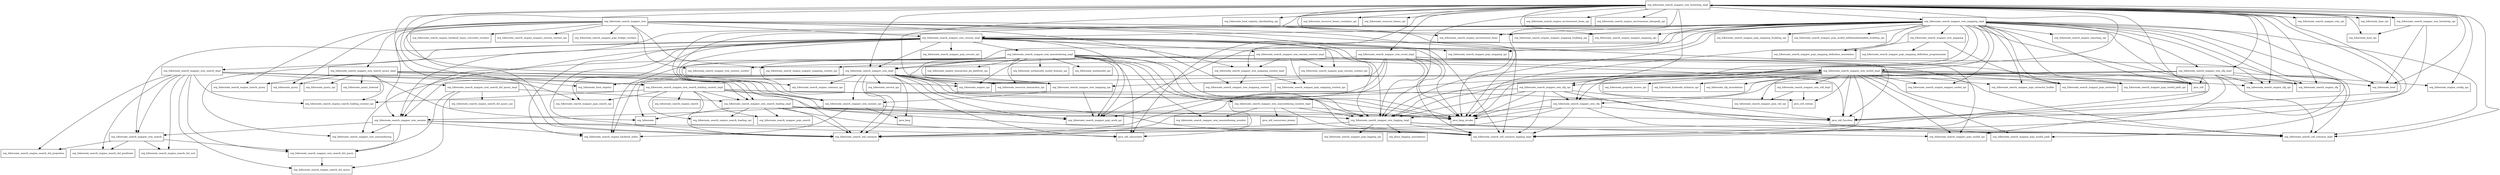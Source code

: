 digraph hibernate_search_mapper_orm_6_0_0_Alpha6_package_dependencies {
  node [shape = box, fontsize=10.0];
  org_hibernate_search_mapper_orm -> java_lang_invoke;
  org_hibernate_search_mapper_orm -> java_util;
  org_hibernate_search_mapper_orm -> org_hibernate_query;
  org_hibernate_search_mapper_orm -> org_hibernate_search_engine_backend_types_converter_runtime;
  org_hibernate_search_mapper_orm -> org_hibernate_search_engine_mapper_mapping_context_spi;
  org_hibernate_search_mapper_orm -> org_hibernate_search_engine_mapper_session_context_spi;
  org_hibernate_search_mapper_orm -> org_hibernate_search_engine_search_query;
  org_hibernate_search_mapper_orm -> org_hibernate_search_mapper_orm_logging_impl;
  org_hibernate_search_mapper_orm -> org_hibernate_search_mapper_orm_mapping_context;
  org_hibernate_search_mapper_orm -> org_hibernate_search_mapper_orm_search_query_impl;
  org_hibernate_search_mapper_orm -> org_hibernate_search_mapper_orm_session;
  org_hibernate_search_mapper_orm -> org_hibernate_search_mapper_orm_session_context;
  org_hibernate_search_mapper_orm -> org_hibernate_search_mapper_orm_session_impl;
  org_hibernate_search_mapper_orm -> org_hibernate_search_mapper_pojo_bridge_runtime;
  org_hibernate_search_mapper_orm -> org_hibernate_search_util_common;
  org_hibernate_search_mapper_orm -> org_hibernate_search_util_common_logging_impl;
  org_hibernate_search_mapper_orm_bootstrap_impl -> java_lang_invoke;
  org_hibernate_search_mapper_orm_bootstrap_impl -> java_util;
  org_hibernate_search_mapper_orm_bootstrap_impl -> java_util_concurrent;
  org_hibernate_search_mapper_orm_bootstrap_impl -> java_util_function;
  org_hibernate_search_mapper_orm_bootstrap_impl -> org_hibernate_boot;
  org_hibernate_search_mapper_orm_bootstrap_impl -> org_hibernate_boot_registry;
  org_hibernate_search_mapper_orm_bootstrap_impl -> org_hibernate_boot_registry_classloading_spi;
  org_hibernate_search_mapper_orm_bootstrap_impl -> org_hibernate_boot_spi;
  org_hibernate_search_mapper_orm_bootstrap_impl -> org_hibernate_engine_config_spi;
  org_hibernate_search_mapper_orm_bootstrap_impl -> org_hibernate_resource_beans_container_spi;
  org_hibernate_search_mapper_orm_bootstrap_impl -> org_hibernate_resource_beans_spi;
  org_hibernate_search_mapper_orm_bootstrap_impl -> org_hibernate_search_engine_cfg;
  org_hibernate_search_mapper_orm_bootstrap_impl -> org_hibernate_search_engine_cfg_spi;
  org_hibernate_search_mapper_orm_bootstrap_impl -> org_hibernate_search_engine_common_spi;
  org_hibernate_search_mapper_orm_bootstrap_impl -> org_hibernate_search_engine_environment_bean;
  org_hibernate_search_mapper_orm_bootstrap_impl -> org_hibernate_search_engine_environment_bean_spi;
  org_hibernate_search_mapper_orm_bootstrap_impl -> org_hibernate_search_engine_environment_classpath_spi;
  org_hibernate_search_mapper_orm_bootstrap_impl -> org_hibernate_search_engine_mapper_mapping_building_spi;
  org_hibernate_search_mapper_orm_bootstrap_impl -> org_hibernate_search_engine_mapper_mapping_spi;
  org_hibernate_search_mapper_orm_bootstrap_impl -> org_hibernate_search_mapper_orm_bootstrap_spi;
  org_hibernate_search_mapper_orm_bootstrap_impl -> org_hibernate_search_mapper_orm_cfg;
  org_hibernate_search_mapper_orm_bootstrap_impl -> org_hibernate_search_mapper_orm_cfg_impl;
  org_hibernate_search_mapper_orm_bootstrap_impl -> org_hibernate_search_mapper_orm_cfg_spi;
  org_hibernate_search_mapper_orm_bootstrap_impl -> org_hibernate_search_mapper_orm_event_impl;
  org_hibernate_search_mapper_orm_bootstrap_impl -> org_hibernate_search_mapper_orm_impl;
  org_hibernate_search_mapper_orm_bootstrap_impl -> org_hibernate_search_mapper_orm_logging_impl;
  org_hibernate_search_mapper_orm_bootstrap_impl -> org_hibernate_search_mapper_orm_mapping_impl;
  org_hibernate_search_mapper_orm_bootstrap_impl -> org_hibernate_search_mapper_orm_mapping_spi;
  org_hibernate_search_mapper_orm_bootstrap_impl -> org_hibernate_search_mapper_orm_spi;
  org_hibernate_search_mapper_orm_bootstrap_impl -> org_hibernate_search_util_common;
  org_hibernate_search_mapper_orm_bootstrap_impl -> org_hibernate_search_util_common_impl;
  org_hibernate_search_mapper_orm_bootstrap_impl -> org_hibernate_search_util_common_logging_impl;
  org_hibernate_search_mapper_orm_bootstrap_impl -> org_hibernate_type_spi;
  org_hibernate_search_mapper_orm_bootstrap_spi -> java_util_function;
  org_hibernate_search_mapper_orm_bootstrap_spi -> org_hibernate_boot;
  org_hibernate_search_mapper_orm_bootstrap_spi -> org_hibernate_boot_spi;
  org_hibernate_search_mapper_orm_bootstrap_spi -> org_hibernate_search_mapper_orm_bootstrap_impl;
  org_hibernate_search_mapper_orm_cfg -> java_lang_invoke;
  org_hibernate_search_mapper_orm_cfg -> java_util_function;
  org_hibernate_search_mapper_orm_cfg -> org_hibernate_search_mapper_orm_logging_impl;
  org_hibernate_search_mapper_orm_cfg -> org_hibernate_search_util_common;
  org_hibernate_search_mapper_orm_cfg -> org_hibernate_search_util_common_impl;
  org_hibernate_search_mapper_orm_cfg -> org_hibernate_search_util_common_logging_impl;
  org_hibernate_search_mapper_orm_cfg_impl -> java_lang_invoke;
  org_hibernate_search_mapper_orm_cfg_impl -> java_util;
  org_hibernate_search_mapper_orm_cfg_impl -> org_hibernate_engine_config_spi;
  org_hibernate_search_mapper_orm_cfg_impl -> org_hibernate_search_engine_cfg;
  org_hibernate_search_mapper_orm_cfg_impl -> org_hibernate_search_engine_cfg_spi;
  org_hibernate_search_mapper_orm_cfg_impl -> org_hibernate_search_mapper_orm_cfg;
  org_hibernate_search_mapper_orm_cfg_impl -> org_hibernate_search_mapper_orm_logging_impl;
  org_hibernate_search_mapper_orm_cfg_impl -> org_hibernate_search_util_common_impl;
  org_hibernate_search_mapper_orm_cfg_impl -> org_hibernate_search_util_common_logging_impl;
  org_hibernate_search_mapper_orm_cfg_spi -> java_lang_invoke;
  org_hibernate_search_mapper_orm_cfg_spi -> java_util_function;
  org_hibernate_search_mapper_orm_cfg_spi -> org_hibernate_search_mapper_orm_cfg;
  org_hibernate_search_mapper_orm_cfg_spi -> org_hibernate_search_mapper_orm_logging_impl;
  org_hibernate_search_mapper_orm_cfg_spi -> org_hibernate_search_util_common;
  org_hibernate_search_mapper_orm_cfg_spi -> org_hibernate_search_util_common_impl;
  org_hibernate_search_mapper_orm_cfg_spi -> org_hibernate_search_util_common_logging_impl;
  org_hibernate_search_mapper_orm_event_impl -> java_lang_invoke;
  org_hibernate_search_mapper_orm_event_impl -> java_util_concurrent;
  org_hibernate_search_mapper_orm_event_impl -> java_util_function;
  org_hibernate_search_mapper_orm_event_impl -> org_hibernate_search_mapper_orm_impl;
  org_hibernate_search_mapper_orm_event_impl -> org_hibernate_search_mapper_orm_logging_impl;
  org_hibernate_search_mapper_orm_event_impl -> org_hibernate_search_mapper_orm_mapping_spi;
  org_hibernate_search_mapper_orm_event_impl -> org_hibernate_search_mapper_pojo_work_spi;
  org_hibernate_search_mapper_orm_event_impl -> org_hibernate_search_util_common_impl;
  org_hibernate_search_mapper_orm_event_impl -> org_hibernate_search_util_common_logging_impl;
  org_hibernate_search_mapper_orm_impl -> java_lang;
  org_hibernate_search_mapper_orm_impl -> java_lang_invoke;
  org_hibernate_search_mapper_orm_impl -> java_util_concurrent;
  org_hibernate_search_mapper_orm_impl -> org_hibernate;
  org_hibernate_search_mapper_orm_impl -> org_hibernate_boot_registry;
  org_hibernate_search_mapper_orm_impl -> org_hibernate_engine_spi;
  org_hibernate_search_mapper_orm_impl -> org_hibernate_resource_transaction_spi;
  org_hibernate_search_mapper_orm_impl -> org_hibernate_search_engine_backend_index;
  org_hibernate_search_mapper_orm_impl -> org_hibernate_search_engine_common_spi;
  org_hibernate_search_mapper_orm_impl -> org_hibernate_search_mapper_orm_logging_impl;
  org_hibernate_search_mapper_orm_impl -> org_hibernate_search_mapper_orm_mapping_spi;
  org_hibernate_search_mapper_orm_impl -> org_hibernate_search_mapper_orm_session;
  org_hibernate_search_mapper_orm_impl -> org_hibernate_search_mapper_orm_session_spi;
  org_hibernate_search_mapper_orm_impl -> org_hibernate_search_mapper_pojo_work_spi;
  org_hibernate_search_mapper_orm_impl -> org_hibernate_search_util_common;
  org_hibernate_search_mapper_orm_impl -> org_hibernate_search_util_common_logging_impl;
  org_hibernate_search_mapper_orm_impl -> org_hibernate_service_spi;
  org_hibernate_search_mapper_orm_logging_impl -> org_hibernate_search_mapper_pojo_logging_spi;
  org_hibernate_search_mapper_orm_logging_impl -> org_hibernate_search_mapper_pojo_model_path;
  org_hibernate_search_mapper_orm_logging_impl -> org_hibernate_search_mapper_pojo_model_spi;
  org_hibernate_search_mapper_orm_logging_impl -> org_hibernate_search_util_common;
  org_hibernate_search_mapper_orm_logging_impl -> org_hibernate_search_util_common_logging_impl;
  org_hibernate_search_mapper_orm_logging_impl -> org_jboss_logging_annotations;
  org_hibernate_search_mapper_orm_mapping -> org_hibernate_search_mapper_pojo_extractor;
  org_hibernate_search_mapper_orm_mapping -> org_hibernate_search_mapper_pojo_mapping_definition_annotation;
  org_hibernate_search_mapper_orm_mapping -> org_hibernate_search_mapper_pojo_mapping_definition_programmatic;
  org_hibernate_search_mapper_orm_mapping_context_impl -> org_hibernate_search_mapper_orm_mapping_context;
  org_hibernate_search_mapper_orm_mapping_context_impl -> org_hibernate_search_mapper_pojo_mapping_context_spi;
  org_hibernate_search_mapper_orm_mapping_impl -> java_lang_invoke;
  org_hibernate_search_mapper_orm_mapping_impl -> java_util;
  org_hibernate_search_mapper_orm_mapping_impl -> java_util_function;
  org_hibernate_search_mapper_orm_mapping_impl -> java_util_stream;
  org_hibernate_search_mapper_orm_mapping_impl -> org_hibernate_boot;
  org_hibernate_search_mapper_orm_mapping_impl -> org_hibernate_search_engine_cfg;
  org_hibernate_search_mapper_orm_mapping_impl -> org_hibernate_search_engine_cfg_spi;
  org_hibernate_search_mapper_orm_mapping_impl -> org_hibernate_search_engine_environment_bean;
  org_hibernate_search_mapper_orm_mapping_impl -> org_hibernate_search_engine_mapper_mapping_building_spi;
  org_hibernate_search_mapper_orm_mapping_impl -> org_hibernate_search_engine_mapper_mapping_spi;
  org_hibernate_search_mapper_orm_mapping_impl -> org_hibernate_search_engine_mapper_model_spi;
  org_hibernate_search_mapper_orm_mapping_impl -> org_hibernate_search_engine_reporting_spi;
  org_hibernate_search_mapper_orm_mapping_impl -> org_hibernate_search_mapper_orm_cfg;
  org_hibernate_search_mapper_orm_mapping_impl -> org_hibernate_search_mapper_orm_cfg_impl;
  org_hibernate_search_mapper_orm_mapping_impl -> org_hibernate_search_mapper_orm_logging_impl;
  org_hibernate_search_mapper_orm_mapping_impl -> org_hibernate_search_mapper_orm_mapping;
  org_hibernate_search_mapper_orm_mapping_impl -> org_hibernate_search_mapper_orm_mapping_context_impl;
  org_hibernate_search_mapper_orm_mapping_impl -> org_hibernate_search_mapper_orm_mapping_spi;
  org_hibernate_search_mapper_orm_mapping_impl -> org_hibernate_search_mapper_orm_model_impl;
  org_hibernate_search_mapper_orm_mapping_impl -> org_hibernate_search_mapper_orm_session;
  org_hibernate_search_mapper_orm_mapping_impl -> org_hibernate_search_mapper_orm_session_impl;
  org_hibernate_search_mapper_orm_mapping_impl -> org_hibernate_search_mapper_orm_session_spi;
  org_hibernate_search_mapper_orm_mapping_impl -> org_hibernate_search_mapper_pojo_extractor;
  org_hibernate_search_mapper_orm_mapping_impl -> org_hibernate_search_mapper_pojo_extractor_builtin;
  org_hibernate_search_mapper_orm_mapping_impl -> org_hibernate_search_mapper_pojo_mapping_building_spi;
  org_hibernate_search_mapper_orm_mapping_impl -> org_hibernate_search_mapper_pojo_mapping_definition_annotation;
  org_hibernate_search_mapper_orm_mapping_impl -> org_hibernate_search_mapper_pojo_mapping_spi;
  org_hibernate_search_mapper_orm_mapping_impl -> org_hibernate_search_mapper_pojo_model_additionalmetadata_building_spi;
  org_hibernate_search_mapper_orm_mapping_impl -> org_hibernate_search_mapper_pojo_model_path;
  org_hibernate_search_mapper_orm_mapping_impl -> org_hibernate_search_mapper_pojo_model_path_spi;
  org_hibernate_search_mapper_orm_mapping_impl -> org_hibernate_search_mapper_pojo_model_spi;
  org_hibernate_search_mapper_orm_mapping_impl -> org_hibernate_search_mapper_pojo_work_spi;
  org_hibernate_search_mapper_orm_mapping_impl -> org_hibernate_search_util_common;
  org_hibernate_search_mapper_orm_mapping_impl -> org_hibernate_search_util_common_impl;
  org_hibernate_search_mapper_orm_mapping_impl -> org_hibernate_search_util_common_logging_impl;
  org_hibernate_search_mapper_orm_mapping_spi -> org_hibernate_search_mapper_orm_session_spi;
  org_hibernate_search_mapper_orm_mapping_spi -> org_hibernate_search_mapper_pojo_work_spi;
  org_hibernate_search_mapper_orm_massindexing_impl -> java_lang_invoke;
  org_hibernate_search_mapper_orm_massindexing_impl -> java_util_concurrent;
  org_hibernate_search_mapper_orm_massindexing_impl -> java_util_function;
  org_hibernate_search_mapper_orm_massindexing_impl -> org_hibernate_engine_spi;
  org_hibernate_search_mapper_orm_massindexing_impl -> org_hibernate_engine_transaction_jta_platform_spi;
  org_hibernate_search_mapper_orm_massindexing_impl -> org_hibernate_metamodel_model_domain_spi;
  org_hibernate_search_mapper_orm_massindexing_impl -> org_hibernate_metamodel_spi;
  org_hibernate_search_mapper_orm_massindexing_impl -> org_hibernate_resource_transaction_spi;
  org_hibernate_search_mapper_orm_massindexing_impl -> org_hibernate_search_engine_backend_index;
  org_hibernate_search_mapper_orm_massindexing_impl -> org_hibernate_search_mapper_orm_impl;
  org_hibernate_search_mapper_orm_massindexing_impl -> org_hibernate_search_mapper_orm_logging_impl;
  org_hibernate_search_mapper_orm_massindexing_impl -> org_hibernate_search_mapper_orm_mapping_spi;
  org_hibernate_search_mapper_orm_massindexing_impl -> org_hibernate_search_mapper_orm_massindexing;
  org_hibernate_search_mapper_orm_massindexing_impl -> org_hibernate_search_mapper_orm_massindexing_monitor;
  org_hibernate_search_mapper_orm_massindexing_impl -> org_hibernate_search_mapper_orm_massindexing_monitor_impl;
  org_hibernate_search_mapper_orm_massindexing_impl -> org_hibernate_search_mapper_orm_session_spi;
  org_hibernate_search_mapper_orm_massindexing_impl -> org_hibernate_search_mapper_pojo_work_spi;
  org_hibernate_search_mapper_orm_massindexing_impl -> org_hibernate_search_util_common;
  org_hibernate_search_mapper_orm_massindexing_impl -> org_hibernate_search_util_common_impl;
  org_hibernate_search_mapper_orm_massindexing_impl -> org_hibernate_search_util_common_logging_impl;
  org_hibernate_search_mapper_orm_massindexing_monitor_impl -> java_lang_invoke;
  org_hibernate_search_mapper_orm_massindexing_monitor_impl -> java_util_concurrent_atomic;
  org_hibernate_search_mapper_orm_massindexing_monitor_impl -> org_hibernate_search_mapper_orm_logging_impl;
  org_hibernate_search_mapper_orm_massindexing_monitor_impl -> org_hibernate_search_mapper_orm_massindexing_monitor;
  org_hibernate_search_mapper_orm_massindexing_monitor_impl -> org_hibernate_search_util_common_logging_impl;
  org_hibernate_search_mapper_orm_model_impl -> java_lang_invoke;
  org_hibernate_search_mapper_orm_model_impl -> java_util;
  org_hibernate_search_mapper_orm_model_impl -> java_util_function;
  org_hibernate_search_mapper_orm_model_impl -> java_util_stream;
  org_hibernate_search_mapper_orm_model_impl -> org_hibernate_boot;
  org_hibernate_search_mapper_orm_model_impl -> org_hibernate_bytecode_enhance_spi;
  org_hibernate_search_mapper_orm_model_impl -> org_hibernate_cfg_annotations;
  org_hibernate_search_mapper_orm_model_impl -> org_hibernate_engine_spi;
  org_hibernate_search_mapper_orm_model_impl -> org_hibernate_property_access_spi;
  org_hibernate_search_mapper_orm_model_impl -> org_hibernate_search_engine_cfg;
  org_hibernate_search_mapper_orm_model_impl -> org_hibernate_search_engine_cfg_spi;
  org_hibernate_search_mapper_orm_model_impl -> org_hibernate_search_engine_mapper_model_spi;
  org_hibernate_search_mapper_orm_model_impl -> org_hibernate_search_mapper_orm_cfg_spi;
  org_hibernate_search_mapper_orm_model_impl -> org_hibernate_search_mapper_orm_logging_impl;
  org_hibernate_search_mapper_orm_model_impl -> org_hibernate_search_mapper_orm_util_impl;
  org_hibernate_search_mapper_orm_model_impl -> org_hibernate_search_mapper_pojo_extractor;
  org_hibernate_search_mapper_orm_model_impl -> org_hibernate_search_mapper_pojo_extractor_builtin;
  org_hibernate_search_mapper_orm_model_impl -> org_hibernate_search_mapper_pojo_model_path;
  org_hibernate_search_mapper_orm_model_impl -> org_hibernate_search_mapper_pojo_model_path_spi;
  org_hibernate_search_mapper_orm_model_impl -> org_hibernate_search_mapper_pojo_model_spi;
  org_hibernate_search_mapper_orm_model_impl -> org_hibernate_search_mapper_pojo_util_spi;
  org_hibernate_search_mapper_orm_model_impl -> org_hibernate_search_util_common;
  org_hibernate_search_mapper_orm_model_impl -> org_hibernate_search_util_common_impl;
  org_hibernate_search_mapper_orm_model_impl -> org_hibernate_search_util_common_logging_impl;
  org_hibernate_search_mapper_orm_search -> org_hibernate_search_engine_search_dsl_predicate;
  org_hibernate_search_mapper_orm_search -> org_hibernate_search_engine_search_dsl_projection;
  org_hibernate_search_mapper_orm_search -> org_hibernate_search_engine_search_dsl_sort;
  org_hibernate_search_mapper_orm_search -> org_hibernate_search_mapper_orm_search_dsl_query;
  org_hibernate_search_mapper_orm_search_dsl_query -> org_hibernate_search_engine_search_dsl_query;
  org_hibernate_search_mapper_orm_search_dsl_query_impl -> org_hibernate_search_engine_search_dsl_query;
  org_hibernate_search_mapper_orm_search_dsl_query_impl -> org_hibernate_search_engine_search_dsl_query_spi;
  org_hibernate_search_mapper_orm_search_dsl_query_impl -> org_hibernate_search_mapper_orm_search_dsl_query;
  org_hibernate_search_mapper_orm_search_dsl_query_impl -> org_hibernate_search_mapper_orm_search_loading_impl;
  org_hibernate_search_mapper_orm_search_impl -> org_hibernate_search_engine_search_dsl_predicate;
  org_hibernate_search_mapper_orm_search_impl -> org_hibernate_search_engine_search_dsl_projection;
  org_hibernate_search_mapper_orm_search_impl -> org_hibernate_search_engine_search_dsl_query;
  org_hibernate_search_mapper_orm_search_impl -> org_hibernate_search_engine_search_dsl_sort;
  org_hibernate_search_mapper_orm_search_impl -> org_hibernate_search_engine_search_loading_context_spi;
  org_hibernate_search_mapper_orm_search_impl -> org_hibernate_search_mapper_orm_search;
  org_hibernate_search_mapper_orm_search_impl -> org_hibernate_search_mapper_orm_search_dsl_query;
  org_hibernate_search_mapper_orm_search_impl -> org_hibernate_search_mapper_orm_search_dsl_query_impl;
  org_hibernate_search_mapper_orm_search_impl -> org_hibernate_search_mapper_orm_search_loading_context_impl;
  org_hibernate_search_mapper_orm_search_impl -> org_hibernate_search_mapper_orm_search_loading_impl;
  org_hibernate_search_mapper_orm_search_impl -> org_hibernate_search_mapper_pojo_search_spi;
  org_hibernate_search_mapper_orm_search_loading_context_impl -> java_lang_invoke;
  org_hibernate_search_mapper_orm_search_loading_context_impl -> java_util_function;
  org_hibernate_search_mapper_orm_search_loading_context_impl -> org_hibernate_search_engine_search;
  org_hibernate_search_mapper_orm_search_loading_context_impl -> org_hibernate_search_engine_search_loading_context_spi;
  org_hibernate_search_mapper_orm_search_loading_context_impl -> org_hibernate_search_engine_search_loading_spi;
  org_hibernate_search_mapper_orm_search_loading_context_impl -> org_hibernate_search_mapper_orm_logging_impl;
  org_hibernate_search_mapper_orm_search_loading_context_impl -> org_hibernate_search_mapper_orm_search_loading_impl;
  org_hibernate_search_mapper_orm_search_loading_context_impl -> org_hibernate_search_mapper_pojo_search;
  org_hibernate_search_mapper_orm_search_loading_context_impl -> org_hibernate_search_mapper_pojo_search_spi;
  org_hibernate_search_mapper_orm_search_loading_context_impl -> org_hibernate_search_util_common;
  org_hibernate_search_mapper_orm_search_loading_context_impl -> org_hibernate_search_util_common_logging_impl;
  org_hibernate_search_mapper_orm_search_loading_impl -> java_lang_invoke;
  org_hibernate_search_mapper_orm_search_loading_impl -> java_util_function;
  org_hibernate_search_mapper_orm_search_loading_impl -> org_hibernate;
  org_hibernate_search_mapper_orm_search_loading_impl -> org_hibernate_search_engine_search_loading_spi;
  org_hibernate_search_mapper_orm_search_loading_impl -> org_hibernate_search_mapper_orm_logging_impl;
  org_hibernate_search_mapper_orm_search_loading_impl -> org_hibernate_search_mapper_pojo_search;
  org_hibernate_search_mapper_orm_search_loading_impl -> org_hibernate_search_util_common;
  org_hibernate_search_mapper_orm_search_loading_impl -> org_hibernate_search_util_common_logging_impl;
  org_hibernate_search_mapper_orm_search_query_impl -> java_util;
  org_hibernate_search_mapper_orm_search_query_impl -> org_hibernate;
  org_hibernate_search_mapper_orm_search_query_impl -> org_hibernate_engine_spi;
  org_hibernate_search_mapper_orm_search_query_impl -> org_hibernate_query;
  org_hibernate_search_mapper_orm_search_query_impl -> org_hibernate_query_internal;
  org_hibernate_search_mapper_orm_search_query_impl -> org_hibernate_query_spi;
  org_hibernate_search_mapper_orm_search_query_impl -> org_hibernate_search_engine_search_loading_context_spi;
  org_hibernate_search_mapper_orm_search_query_impl -> org_hibernate_search_engine_search_query;
  org_hibernate_search_mapper_orm_search_query_impl -> org_hibernate_search_mapper_orm_search_loading_context_impl;
  org_hibernate_search_mapper_orm_search_query_impl -> org_hibernate_search_mapper_orm_search_loading_impl;
  org_hibernate_search_mapper_orm_session -> java_util_concurrent;
  org_hibernate_search_mapper_orm_session -> org_hibernate_search_engine_backend_index;
  org_hibernate_search_mapper_orm_session -> org_hibernate_search_mapper_orm_massindexing;
  org_hibernate_search_mapper_orm_session -> org_hibernate_search_mapper_orm_search;
  org_hibernate_search_mapper_orm_session -> org_hibernate_search_mapper_orm_search_dsl_query;
  org_hibernate_search_mapper_orm_session -> org_hibernate_search_util_common_impl;
  org_hibernate_search_mapper_orm_session_context_impl -> org_hibernate_search_engine_mapper_mapping_context_spi;
  org_hibernate_search_mapper_orm_session_context_impl -> org_hibernate_search_mapper_orm_mapping_context_impl;
  org_hibernate_search_mapper_orm_session_context_impl -> org_hibernate_search_mapper_orm_model_impl;
  org_hibernate_search_mapper_orm_session_context_impl -> org_hibernate_search_mapper_orm_session_context;
  org_hibernate_search_mapper_orm_session_context_impl -> org_hibernate_search_mapper_pojo_mapping_context_spi;
  org_hibernate_search_mapper_orm_session_context_impl -> org_hibernate_search_mapper_pojo_model_spi;
  org_hibernate_search_mapper_orm_session_context_impl -> org_hibernate_search_mapper_pojo_session_context_spi;
  org_hibernate_search_mapper_orm_session_impl -> java_lang_invoke;
  org_hibernate_search_mapper_orm_session_impl -> org_hibernate_search_engine_backend_index;
  org_hibernate_search_mapper_orm_session_impl -> org_hibernate_search_mapper_orm_impl;
  org_hibernate_search_mapper_orm_session_impl -> org_hibernate_search_mapper_orm_logging_impl;
  org_hibernate_search_mapper_orm_session_impl -> org_hibernate_search_mapper_orm_mapping_context_impl;
  org_hibernate_search_mapper_orm_session_impl -> org_hibernate_search_mapper_orm_massindexing;
  org_hibernate_search_mapper_orm_session_impl -> org_hibernate_search_mapper_orm_massindexing_impl;
  org_hibernate_search_mapper_orm_session_impl -> org_hibernate_search_mapper_orm_search;
  org_hibernate_search_mapper_orm_session_impl -> org_hibernate_search_mapper_orm_search_impl;
  org_hibernate_search_mapper_orm_session_impl -> org_hibernate_search_mapper_orm_session;
  org_hibernate_search_mapper_orm_session_impl -> org_hibernate_search_mapper_orm_session_context_impl;
  org_hibernate_search_mapper_orm_session_impl -> org_hibernate_search_mapper_orm_session_spi;
  org_hibernate_search_mapper_orm_session_impl -> org_hibernate_search_mapper_pojo_mapping_spi;
  org_hibernate_search_mapper_orm_session_impl -> org_hibernate_search_mapper_pojo_search_spi;
  org_hibernate_search_mapper_orm_session_impl -> org_hibernate_search_mapper_pojo_session_context_spi;
  org_hibernate_search_mapper_orm_session_impl -> org_hibernate_search_mapper_pojo_session_spi;
  org_hibernate_search_mapper_orm_session_impl -> org_hibernate_search_mapper_pojo_work_spi;
  org_hibernate_search_mapper_orm_session_impl -> org_hibernate_search_util_common;
  org_hibernate_search_mapper_orm_session_impl -> org_hibernate_search_util_common_logging_impl;
  org_hibernate_search_mapper_orm_session_spi -> java_lang;
  org_hibernate_search_mapper_orm_session_spi -> org_hibernate_search_engine_backend_index;
  org_hibernate_search_mapper_orm_session_spi -> org_hibernate_search_mapper_orm_session;
  org_hibernate_search_mapper_orm_session_spi -> org_hibernate_search_mapper_pojo_work_spi;
  org_hibernate_search_mapper_orm_util_impl -> java_util_stream;
  org_hibernate_search_mapper_orm_util_impl -> org_hibernate_search_mapper_pojo_util_spi;
}
